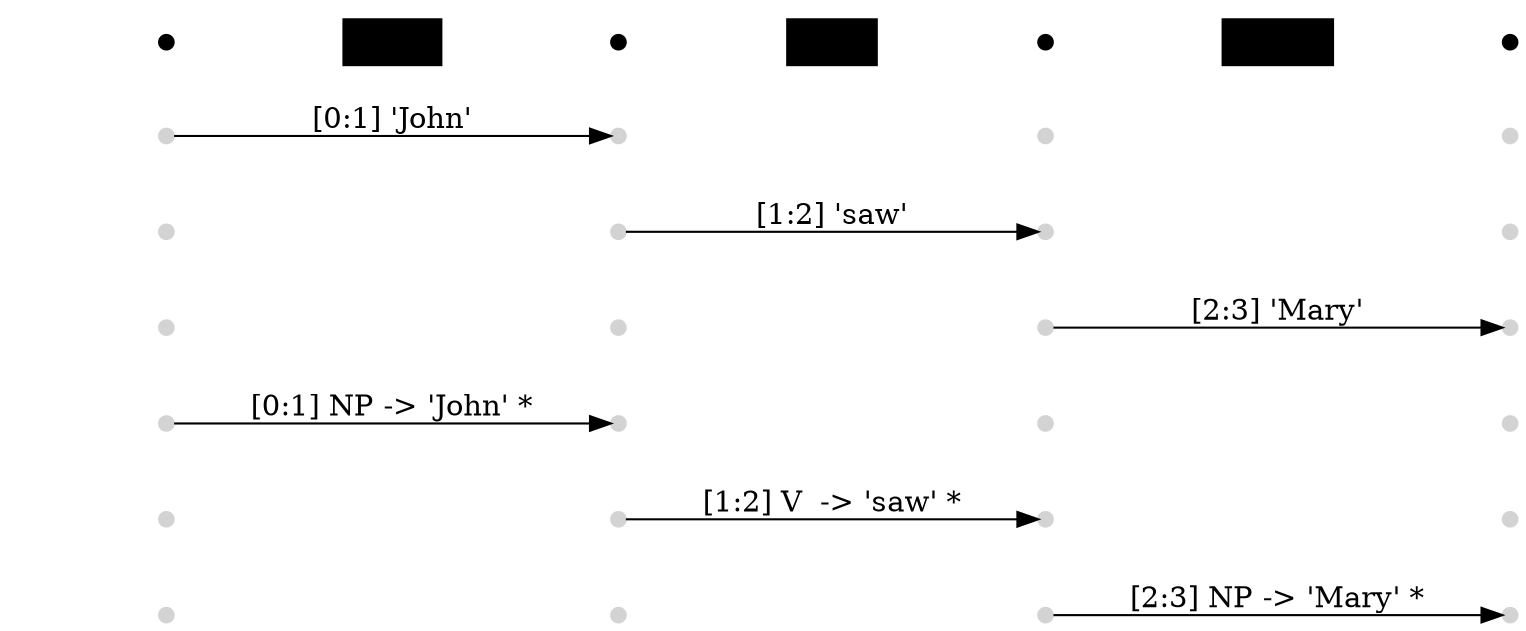 digraph nltk_chart {
  rankdir=LR;
  node [height=0.1,width=0.1];
  node [style=filled, color="lightgray"];
  0000.0006 [label=""];
  0001.0006 [label=""];
  0002.0006 [label=""];
  0003.0006 [label=""];
  0000.0005 [label=""];
  0001.0005 [label=""];
  0002.0005 [label=""];
  0003.0005 [label=""];
  0000.0004 [label=""];
  0001.0004 [label=""];
  0002.0004 [label=""];
  0003.0004 [label=""];
  0000.0003 [label=""];
  0001.0003 [label=""];
  0002.0003 [label=""];
  0003.0003 [label=""];
  0000.0002 [label=""];
  0001.0002 [label=""];
  0002.0002 [label=""];
  0003.0002 [label=""];
  0000.0001 [label=""];
  0001.0001 [label=""];
  0002.0001 [label=""];
  0003.0001 [label=""];
  node [style=filled, color="black"];
  0000.0000 [label=""];
  0001.0000 [label=""];
  0002.0000 [label=""];
  0003.0000 [label=""];
  x [style=invis]; x->0000.0000 [style=invis];
  {rank=same; 0000.0000 0000.0001 0000.0002 0000.0003 0000.0004 0000.0005 0000.0006}
  {rank=same; 0001.0000 0001.0001 0001.0002 0001.0003 0001.0004 0001.0005 0001.0006}
  {rank=same; 0002.0000 0002.0001 0002.0002 0002.0003 0002.0004 0002.0005 0002.0006}
  {rank=same; 0003.0000 0003.0001 0003.0002 0003.0003 0003.0004 0003.0005 0003.0006}
  edge [style=invis, weight=100];
  node [shape=plaintext]
  0000.0000->John->0001.0000->saw->0002.0000->Mary->0003.0000;

  edge [style=solid, weight=1];
  0000.0001 -> 0001.0001 [label="[0:1] 'John'"];
  0001.0001 -> 0002.0001 [style="invis"];
  0002.0001 -> 0003.0001 [style="invis"];
  0000.0002 -> 0001.0002 [style="invis"];
  0001.0002 -> 0002.0002 [label="[1:2] 'saw'"];
  0002.0002 -> 0003.0002 [style="invis"];
  0000.0003 -> 0001.0003 [style="invis"];
  0001.0003 -> 0002.0003 [style="invis"];
  0002.0003 -> 0003.0003 [label="[2:3] 'Mary'"];
  0000.0004 -> 0001.0004 [label="[0:1] NP -> 'John' *"];
  0001.0004 -> 0002.0004 [style="invis"];
  0002.0004 -> 0003.0004 [style="invis"];
  0000.0005 -> 0001.0005 [style="invis"];
  0001.0005 -> 0002.0005 [label="[1:2] V  -> 'saw' *"];
  0002.0005 -> 0003.0005 [style="invis"];
  0000.0006 -> 0001.0006 [style="invis"];
  0001.0006 -> 0002.0006 [style="invis"];
  0002.0006 -> 0003.0006 [label="[2:3] NP -> 'Mary' *"];
}

